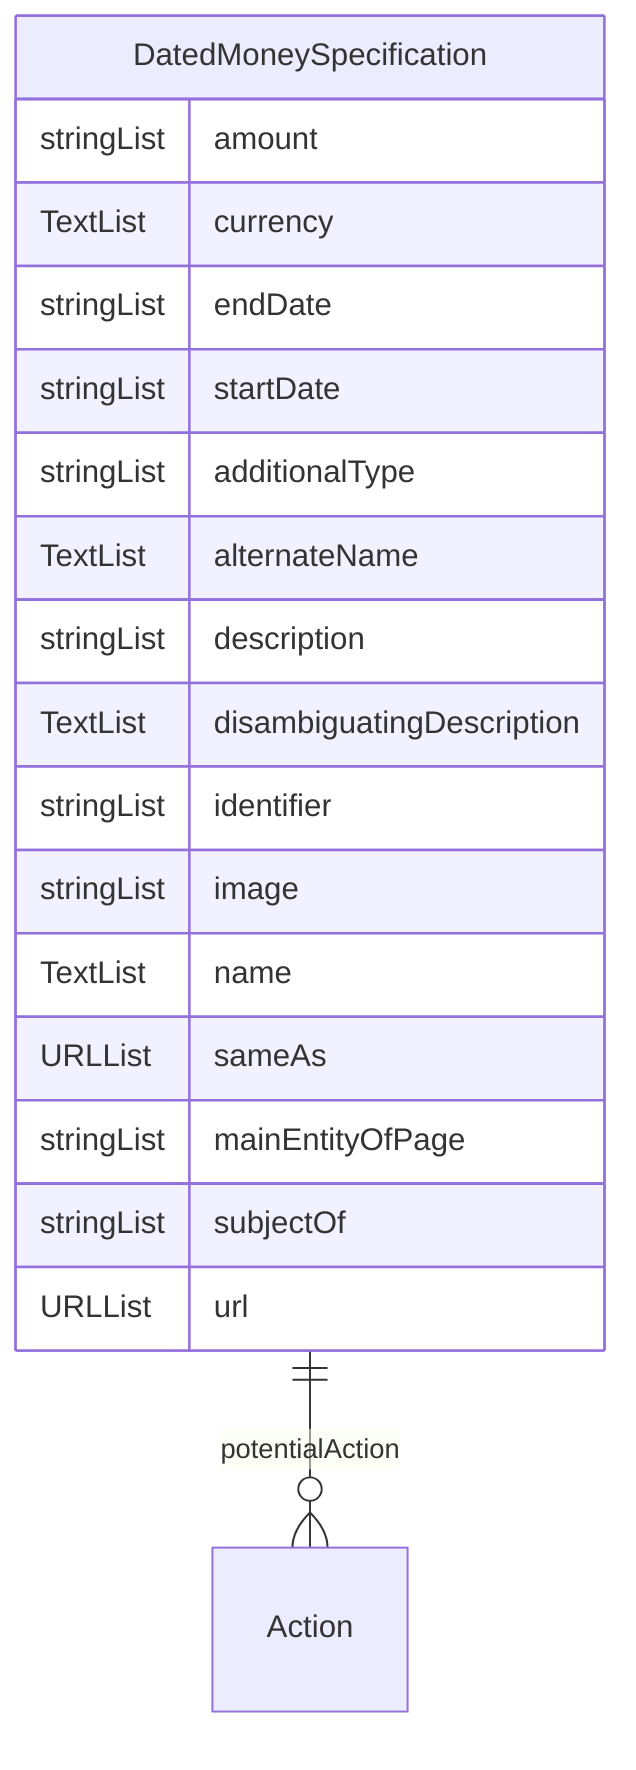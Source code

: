 erDiagram
DatedMoneySpecification {
    stringList amount  
    TextList currency  
    stringList endDate  
    stringList startDate  
    stringList additionalType  
    TextList alternateName  
    stringList description  
    TextList disambiguatingDescription  
    stringList identifier  
    stringList image  
    TextList name  
    URLList sameAs  
    stringList mainEntityOfPage  
    stringList subjectOf  
    URLList url  
}

DatedMoneySpecification ||--}o Action : "potentialAction"